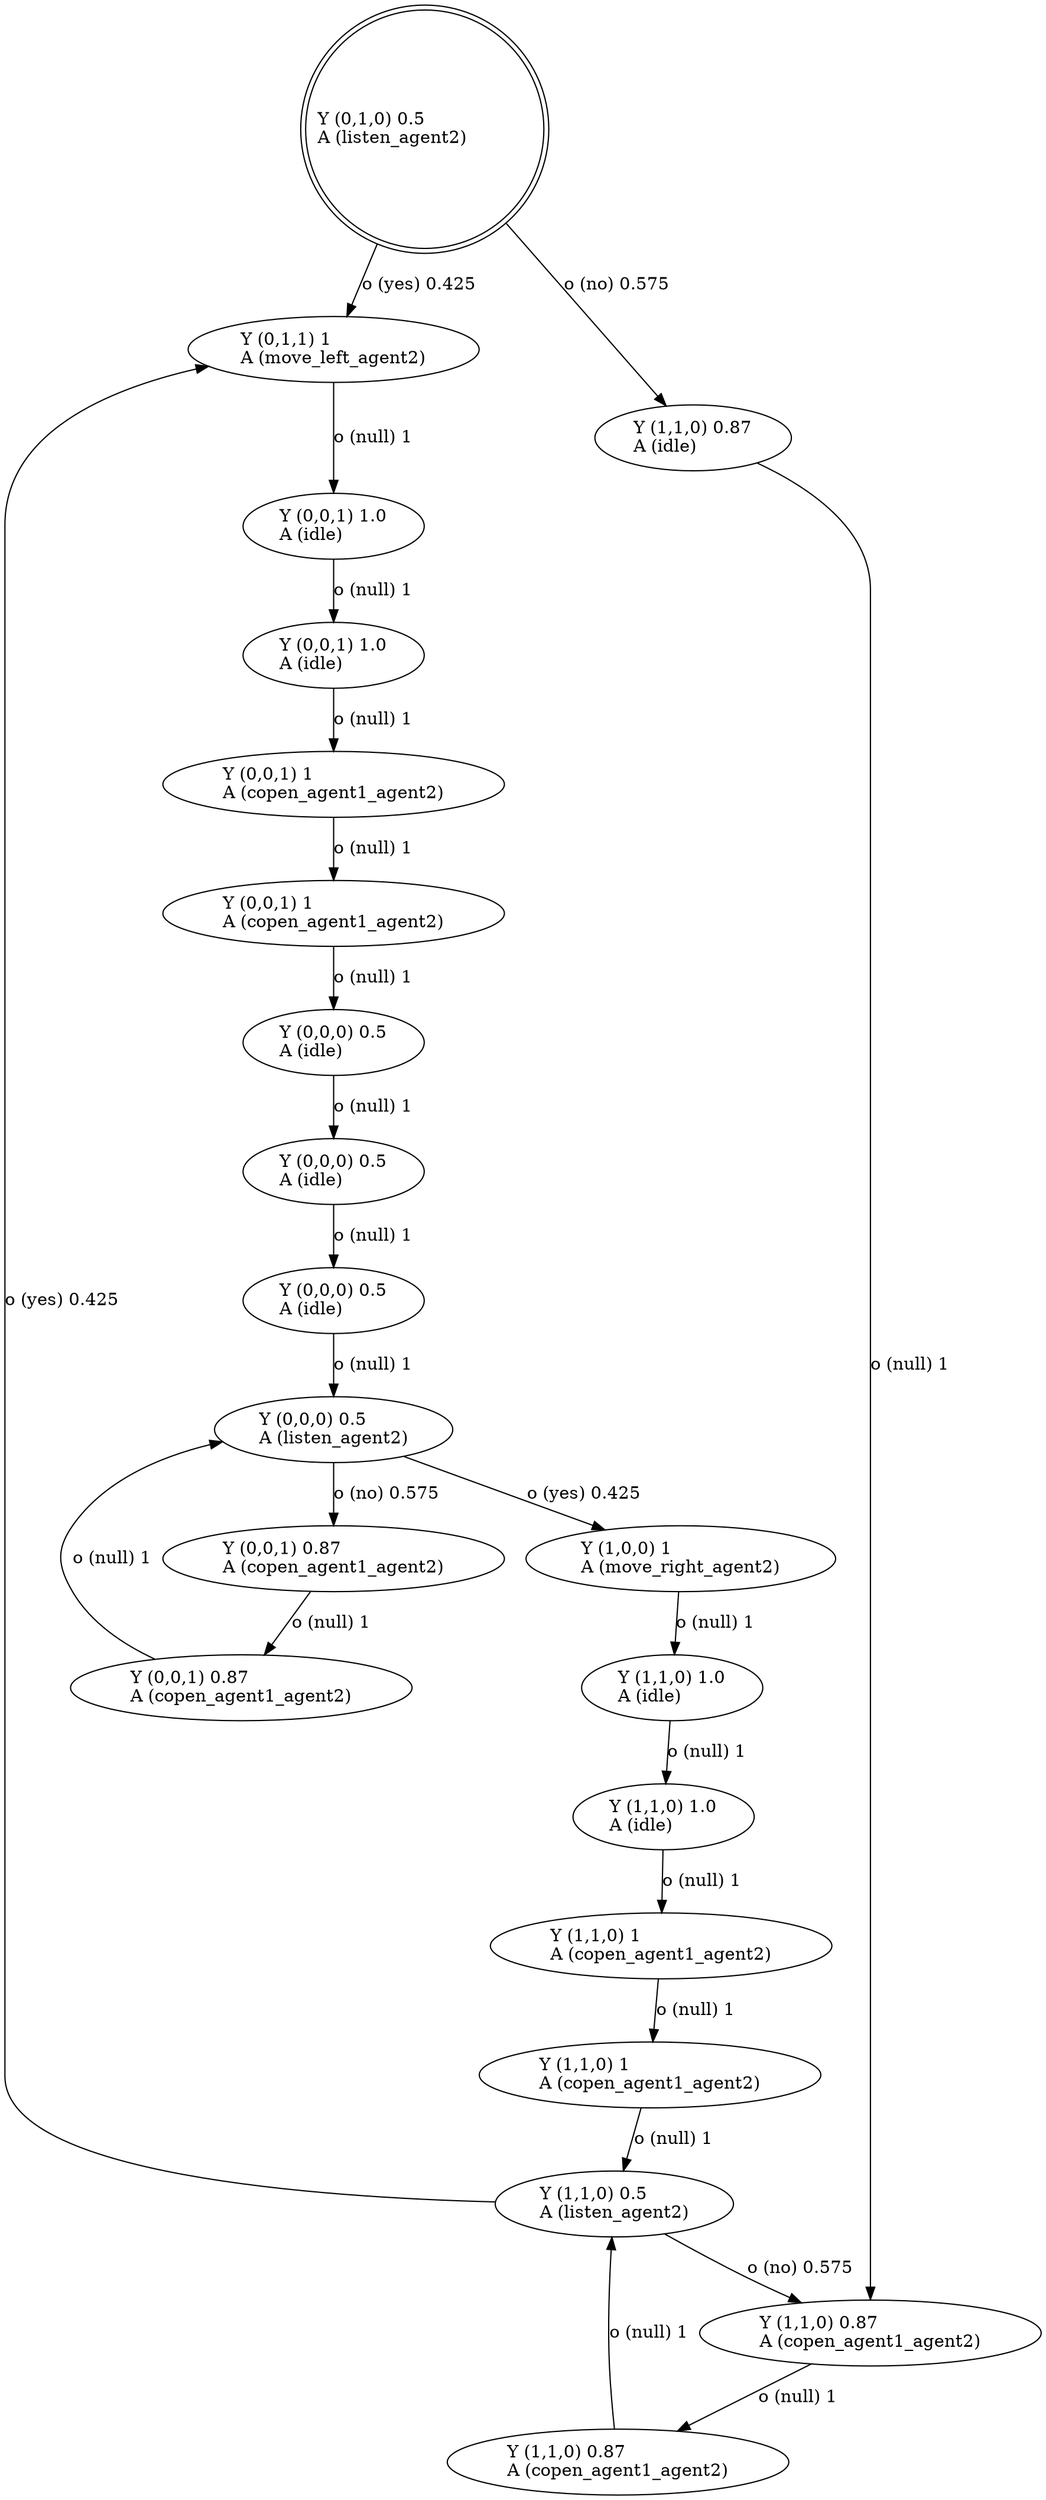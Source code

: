 digraph "G" {
root [label="Y (0,1,0) 0.5\lA (listen_agent2)\l", labeljust="l", shape=doublecircle];
x0row9 [label="Y (0,0,1) 0.87\lA (copen_agent1_agent2)\l"];
x0row14 [label="Y (1,1,0) 0.87\lA (copen_agent1_agent2)\l"];
x0row4 [label="Y (0,0,0) 0.5\lA (listen_agent2)\l"];
x0row13 [label="Y (1,1,0) 1\lA (copen_agent1_agent2)\l"];
x0row12 [label="Y (1,0,0) 1\lA (move_right_agent2)\l"];
x0row6 [label="Y (0,0,1) 1\lA (copen_agent1_agent2)\l"];
x0row1 [label="Y (0,1,1) 1\lA (move_left_agent2)\l"];
x0row3 [label="Y (1,1,0) 0.5\lA (listen_agent2)\l"];
x0row14_noop_0 [label="Y (1,1,0) 0.87\lA (idle)\l"];
x0row6_noop_0 [label="Y (0,0,1) 1.0\lA (idle)\l"];
x0row6_noop_1 [label="Y (0,0,1) 1.0\lA (idle)\l"];
x0row4_noop_0 [label="Y (0,0,0) 0.5\lA (idle)\l"];
x0row4_noop_1 [label="Y (0,0,0) 0.5\lA (idle)\l"];
x0row4_noop_2 [label="Y (0,0,0) 0.5\lA (idle)\l"];
x0row13_noop_0 [label="Y (1,1,0) 1.0\lA (idle)\l"];
x0row13_noop_1 [label="Y (1,1,0) 1.0\lA (idle)\l"];
x0row9_repeat_1 [label="Y (0,0,1) 0.87\lA (copen_agent1_agent2)\l"];
x0row14_repeat_1 [label="Y (1,1,0) 0.87\lA (copen_agent1_agent2)\l"];
x0row13_repeat_1 [label="Y (1,1,0) 1\lA (copen_agent1_agent2)\l"];
x0row6_repeat_1 [label="Y (0,0,1) 1\lA (copen_agent1_agent2)\l"];
root -> x0row1  [key=0, label="o (yes) 0.425\l"];
root -> x0row14_noop_0  [key=0, label="o (no) 0.575\l"];
x0row9 -> x0row9_repeat_1  [key=0, label="o (null) 1\l"];
x0row14 -> x0row14_repeat_1  [key=0, label="o (null) 1\l"];
x0row4 -> x0row9  [key=0, label="o (no) 0.575\l"];
x0row4 -> x0row12  [key=0, label="o (yes) 0.425\l"];
x0row13 -> x0row13_repeat_1  [key=0, label="o (null) 1\l"];
x0row12 -> x0row13_noop_0  [key=0, label="o (null) 1\l"];
x0row6 -> x0row6_repeat_1  [key=0, label="o (null) 1\l"];
x0row1 -> x0row6_noop_0  [key=0, label="o (null) 1\l"];
x0row3 -> x0row14  [key=0, label="o (no) 0.575\l"];
x0row3 -> x0row1  [key=0, label="o (yes) 0.425\l"];
x0row14_noop_0 -> x0row14  [key=0, label="o (null) 1\l"];
x0row6_noop_0 -> x0row6_noop_1  [key=0, label="o (null) 1\l"];
x0row6_noop_1 -> x0row6  [key=0, label="o (null) 1\l"];
x0row4_noop_0 -> x0row4_noop_1  [key=0, label="o (null) 1\l"];
x0row4_noop_1 -> x0row4_noop_2  [key=0, label="o (null) 1\l"];
x0row4_noop_2 -> x0row4  [key=0, label="o (null) 1\l"];
x0row13_noop_0 -> x0row13_noop_1  [key=0, label="o (null) 1\l"];
x0row13_noop_1 -> x0row13  [key=0, label="o (null) 1\l"];
x0row9_repeat_1 -> x0row4  [key=0, label="o (null) 1\l"];
x0row14_repeat_1 -> x0row3  [key=0, label="o (null) 1\l"];
x0row13_repeat_1 -> x0row3  [key=0, label="o (null) 1\l"];
x0row6_repeat_1 -> x0row4_noop_0  [key=0, label="o (null) 1\l"];
}
